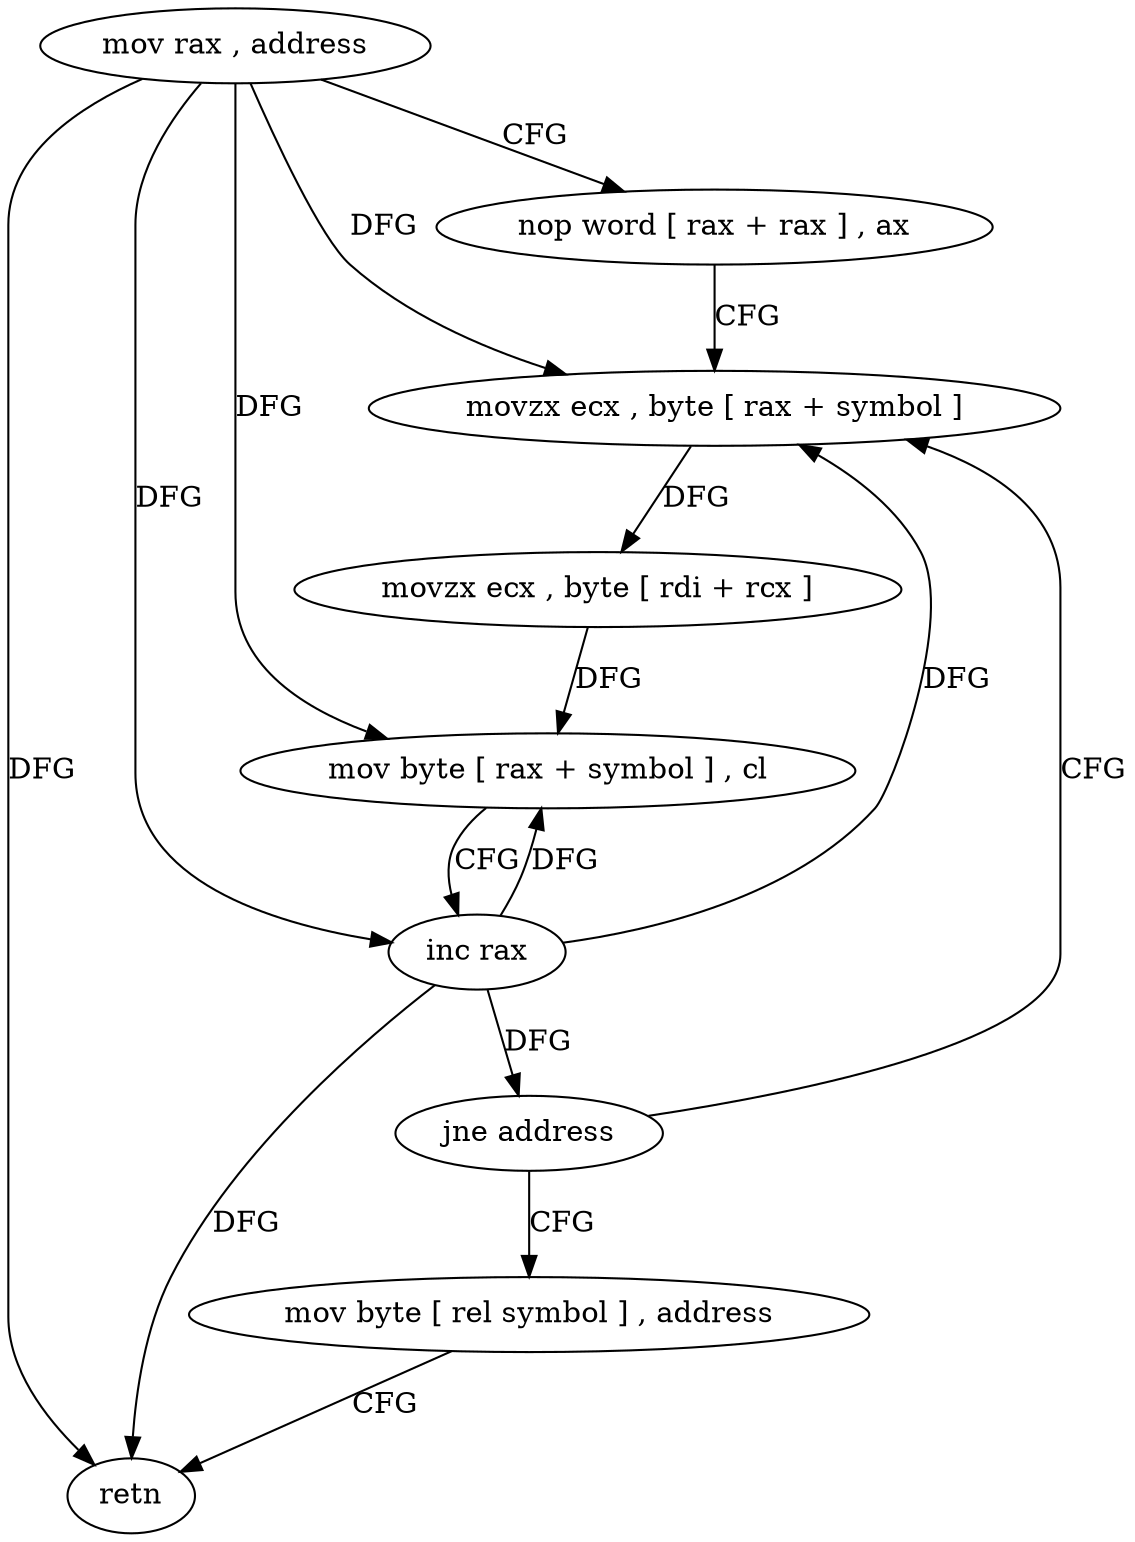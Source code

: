 digraph "func" {
"4212848" [label = "mov rax , address" ]
"4212855" [label = "nop word [ rax + rax ] , ax" ]
"4212864" [label = "movzx ecx , byte [ rax + symbol ]" ]
"4212871" [label = "movzx ecx , byte [ rdi + rcx ]" ]
"4212875" [label = "mov byte [ rax + symbol ] , cl" ]
"4212881" [label = "inc rax" ]
"4212884" [label = "jne address" ]
"4212886" [label = "mov byte [ rel symbol ] , address" ]
"4212893" [label = "retn" ]
"4212848" -> "4212855" [ label = "CFG" ]
"4212848" -> "4212864" [ label = "DFG" ]
"4212848" -> "4212875" [ label = "DFG" ]
"4212848" -> "4212881" [ label = "DFG" ]
"4212848" -> "4212893" [ label = "DFG" ]
"4212855" -> "4212864" [ label = "CFG" ]
"4212864" -> "4212871" [ label = "DFG" ]
"4212871" -> "4212875" [ label = "DFG" ]
"4212875" -> "4212881" [ label = "CFG" ]
"4212881" -> "4212884" [ label = "DFG" ]
"4212881" -> "4212864" [ label = "DFG" ]
"4212881" -> "4212875" [ label = "DFG" ]
"4212881" -> "4212893" [ label = "DFG" ]
"4212884" -> "4212864" [ label = "CFG" ]
"4212884" -> "4212886" [ label = "CFG" ]
"4212886" -> "4212893" [ label = "CFG" ]
}
